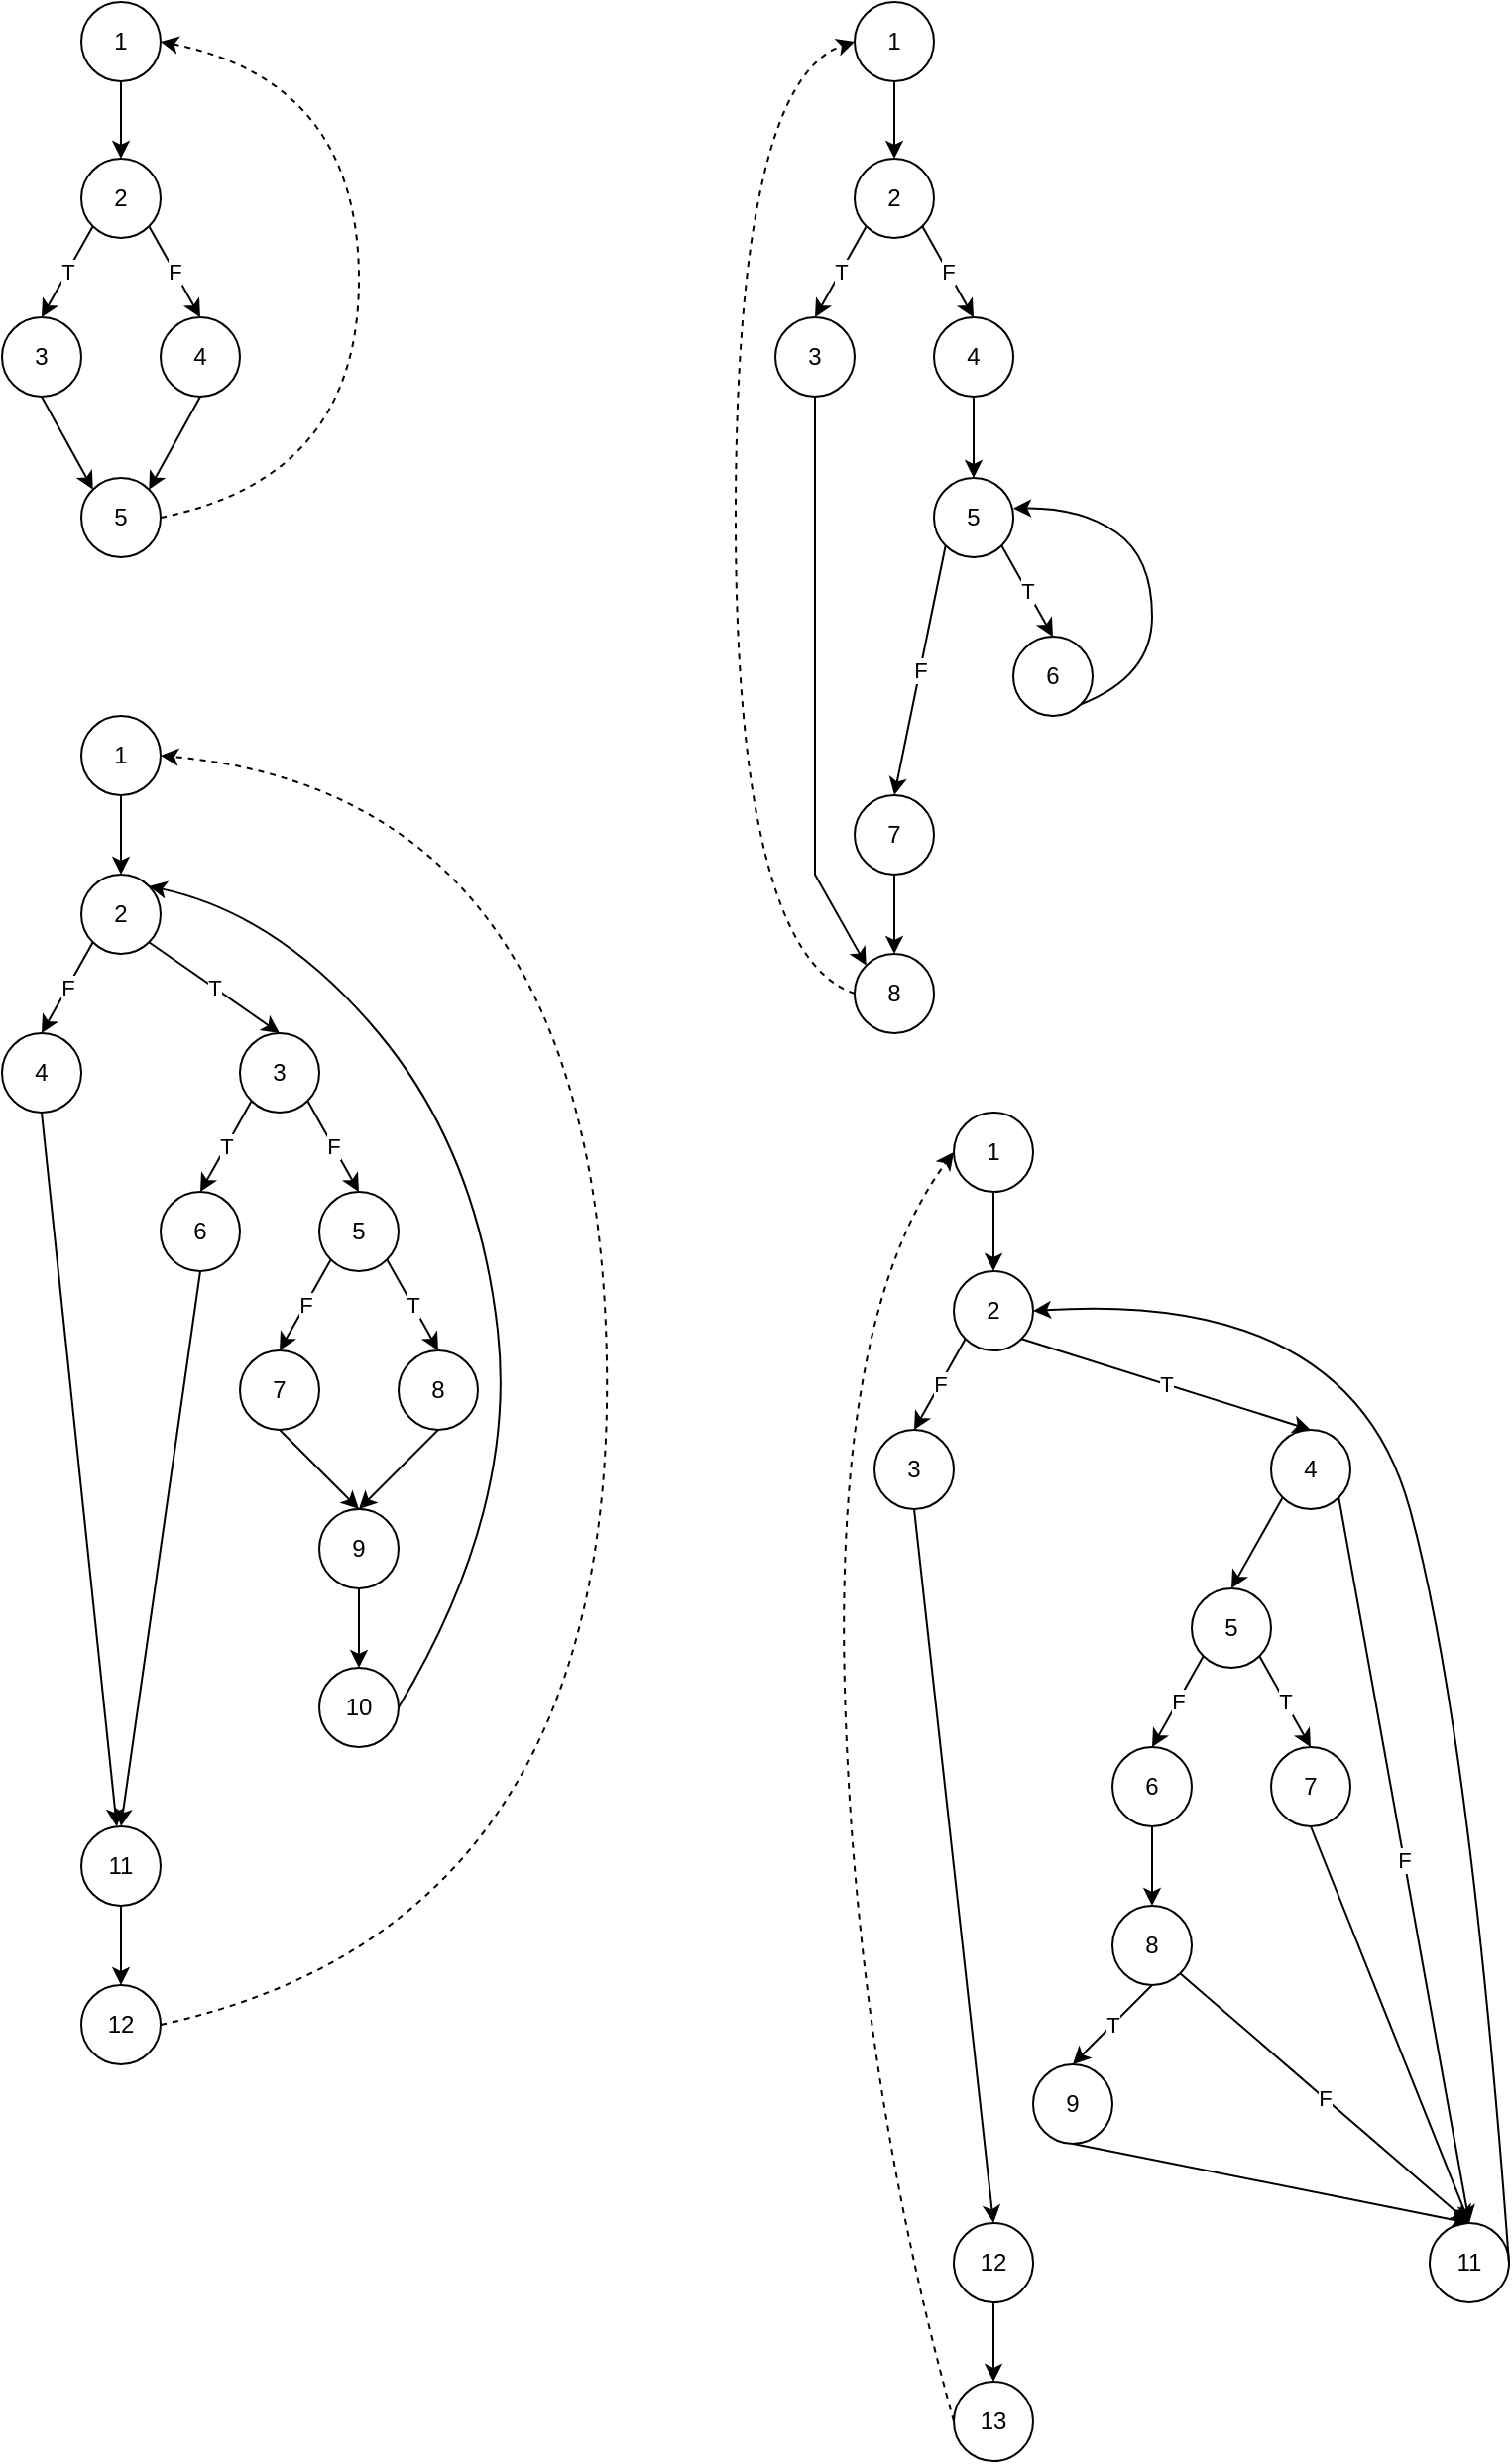 <mxfile version="16.5.5" type="github">
  <diagram id="Lbe8666yk9FyNb0JV7xu" name="Page-1">
    <mxGraphModel dx="1473" dy="863" grid="1" gridSize="10" guides="1" tooltips="1" connect="1" arrows="1" fold="1" page="1" pageScale="1" pageWidth="980" pageHeight="1390" math="0" shadow="0">
      <root>
        <mxCell id="0" />
        <mxCell id="1" parent="0" />
        <mxCell id="ngfTm_ITraplMa7OJyzi-3" value="2" style="ellipse;whiteSpace=wrap;html=1;aspect=fixed;" parent="1" vertex="1">
          <mxGeometry x="180" y="119" width="40" height="40" as="geometry" />
        </mxCell>
        <mxCell id="ngfTm_ITraplMa7OJyzi-27" style="edgeStyle=none;rounded=0;orthogonalLoop=1;jettySize=auto;html=1;exitX=0.5;exitY=1;exitDx=0;exitDy=0;entryX=0;entryY=0;entryDx=0;entryDy=0;strokeColor=#000000;" parent="1" source="ngfTm_ITraplMa7OJyzi-5" target="ngfTm_ITraplMa7OJyzi-25" edge="1">
          <mxGeometry relative="1" as="geometry" />
        </mxCell>
        <mxCell id="ngfTm_ITraplMa7OJyzi-5" value="3" style="ellipse;whiteSpace=wrap;html=1;aspect=fixed;" parent="1" vertex="1">
          <mxGeometry x="140" y="199" width="40" height="40" as="geometry" />
        </mxCell>
        <mxCell id="ngfTm_ITraplMa7OJyzi-6" value="4" style="ellipse;whiteSpace=wrap;html=1;aspect=fixed;" parent="1" vertex="1">
          <mxGeometry x="220" y="199" width="40" height="40" as="geometry" />
        </mxCell>
        <mxCell id="ngfTm_ITraplMa7OJyzi-9" value="" style="endArrow=classic;html=1;rounded=0;entryX=0.5;entryY=0;entryDx=0;entryDy=0;exitX=0;exitY=1;exitDx=0;exitDy=0;" parent="1" source="ngfTm_ITraplMa7OJyzi-3" target="ngfTm_ITraplMa7OJyzi-5" edge="1">
          <mxGeometry relative="1" as="geometry">
            <mxPoint x="190" y="160" as="sourcePoint" />
            <mxPoint x="260" y="489" as="targetPoint" />
          </mxGeometry>
        </mxCell>
        <mxCell id="ngfTm_ITraplMa7OJyzi-10" value="T" style="edgeLabel;resizable=0;html=1;align=center;verticalAlign=middle;" parent="ngfTm_ITraplMa7OJyzi-9" connectable="0" vertex="1">
          <mxGeometry relative="1" as="geometry" />
        </mxCell>
        <mxCell id="ngfTm_ITraplMa7OJyzi-14" value="" style="endArrow=classic;html=1;rounded=0;strokeColor=#000000;entryX=0.5;entryY=0;entryDx=0;entryDy=0;exitX=1;exitY=1;exitDx=0;exitDy=0;" parent="1" source="ngfTm_ITraplMa7OJyzi-3" target="ngfTm_ITraplMa7OJyzi-6" edge="1">
          <mxGeometry relative="1" as="geometry">
            <mxPoint x="200" y="159" as="sourcePoint" />
            <mxPoint x="300" y="159" as="targetPoint" />
          </mxGeometry>
        </mxCell>
        <mxCell id="ngfTm_ITraplMa7OJyzi-15" value="F" style="edgeLabel;resizable=0;html=1;align=center;verticalAlign=middle;" parent="ngfTm_ITraplMa7OJyzi-14" connectable="0" vertex="1">
          <mxGeometry relative="1" as="geometry" />
        </mxCell>
        <mxCell id="ngfTm_ITraplMa7OJyzi-20" value="" style="curved=1;endArrow=classic;html=1;rounded=0;strokeColor=#000000;entryX=1;entryY=0.5;entryDx=0;entryDy=0;exitX=1;exitY=0.5;exitDx=0;exitDy=0;dashed=1;" parent="1" source="ngfTm_ITraplMa7OJyzi-25" target="ngfTm_ITraplMa7OJyzi-22" edge="1">
          <mxGeometry width="50" height="50" relative="1" as="geometry">
            <mxPoint x="150" y="229" as="sourcePoint" />
            <mxPoint x="190" y="139" as="targetPoint" />
            <Array as="points">
              <mxPoint x="320" y="280" />
              <mxPoint x="320" y="80" />
            </Array>
          </mxGeometry>
        </mxCell>
        <mxCell id="ngfTm_ITraplMa7OJyzi-22" value="1" style="ellipse;whiteSpace=wrap;html=1;aspect=fixed;" parent="1" vertex="1">
          <mxGeometry x="180" y="40" width="40" height="40" as="geometry" />
        </mxCell>
        <mxCell id="ngfTm_ITraplMa7OJyzi-24" value="" style="endArrow=classic;html=1;rounded=0;strokeColor=#000000;entryX=0.5;entryY=0;entryDx=0;entryDy=0;exitX=0.5;exitY=1;exitDx=0;exitDy=0;" parent="1" source="ngfTm_ITraplMa7OJyzi-22" target="ngfTm_ITraplMa7OJyzi-3" edge="1">
          <mxGeometry width="50" height="50" relative="1" as="geometry">
            <mxPoint x="180" y="130" as="sourcePoint" />
            <mxPoint x="230" y="80" as="targetPoint" />
          </mxGeometry>
        </mxCell>
        <mxCell id="ngfTm_ITraplMa7OJyzi-25" value="5" style="ellipse;whiteSpace=wrap;html=1;aspect=fixed;" parent="1" vertex="1">
          <mxGeometry x="180" y="280" width="40" height="40" as="geometry" />
        </mxCell>
        <mxCell id="ngfTm_ITraplMa7OJyzi-26" value="" style="endArrow=classic;html=1;rounded=0;strokeColor=#000000;exitX=0.5;exitY=1;exitDx=0;exitDy=0;entryX=1;entryY=0;entryDx=0;entryDy=0;" parent="1" source="ngfTm_ITraplMa7OJyzi-6" target="ngfTm_ITraplMa7OJyzi-25" edge="1">
          <mxGeometry width="50" height="50" relative="1" as="geometry">
            <mxPoint x="190" y="430" as="sourcePoint" />
            <mxPoint x="240" y="380" as="targetPoint" />
          </mxGeometry>
        </mxCell>
        <mxCell id="ngfTm_ITraplMa7OJyzi-28" value="8" style="ellipse;whiteSpace=wrap;html=1;aspect=fixed;" parent="1" vertex="1">
          <mxGeometry x="570" y="520" width="40" height="40" as="geometry" />
        </mxCell>
        <mxCell id="R51H3NqWFXnksLiBlyHA-1" style="edgeStyle=orthogonalEdgeStyle;rounded=0;orthogonalLoop=1;jettySize=auto;html=1;exitX=0.5;exitY=1;exitDx=0;exitDy=0;entryX=0.5;entryY=0;entryDx=0;entryDy=0;" parent="1" source="ngfTm_ITraplMa7OJyzi-29" target="ngfTm_ITraplMa7OJyzi-30" edge="1">
          <mxGeometry relative="1" as="geometry" />
        </mxCell>
        <mxCell id="ngfTm_ITraplMa7OJyzi-29" value="1" style="ellipse;whiteSpace=wrap;html=1;aspect=fixed;" parent="1" vertex="1">
          <mxGeometry x="570" y="40" width="40" height="40" as="geometry" />
        </mxCell>
        <mxCell id="ngfTm_ITraplMa7OJyzi-30" value="2" style="ellipse;whiteSpace=wrap;html=1;aspect=fixed;" parent="1" vertex="1">
          <mxGeometry x="570" y="119" width="40" height="40" as="geometry" />
        </mxCell>
        <mxCell id="ngfTm_ITraplMa7OJyzi-31" value="3" style="ellipse;whiteSpace=wrap;html=1;aspect=fixed;" parent="1" vertex="1">
          <mxGeometry x="530" y="199" width="40" height="40" as="geometry" />
        </mxCell>
        <mxCell id="ngfTm_ITraplMa7OJyzi-32" value="" style="endArrow=classic;html=1;rounded=0;strokeColor=#000000;exitX=0;exitY=1;exitDx=0;exitDy=0;entryX=0.5;entryY=0;entryDx=0;entryDy=0;fontColor=default;" parent="1" source="ngfTm_ITraplMa7OJyzi-30" target="ngfTm_ITraplMa7OJyzi-31" edge="1">
          <mxGeometry relative="1" as="geometry">
            <mxPoint x="470" y="300" as="sourcePoint" />
            <mxPoint x="570" y="300" as="targetPoint" />
          </mxGeometry>
        </mxCell>
        <mxCell id="ngfTm_ITraplMa7OJyzi-33" value="T" style="edgeLabel;resizable=0;html=1;align=center;verticalAlign=middle;" parent="ngfTm_ITraplMa7OJyzi-32" connectable="0" vertex="1">
          <mxGeometry relative="1" as="geometry" />
        </mxCell>
        <mxCell id="ngfTm_ITraplMa7OJyzi-39" style="edgeStyle=none;rounded=0;orthogonalLoop=1;jettySize=auto;html=1;exitX=0.5;exitY=1;exitDx=0;exitDy=0;entryX=0.5;entryY=0;entryDx=0;entryDy=0;fontColor=default;strokeColor=#000000;" parent="1" source="ngfTm_ITraplMa7OJyzi-34" target="ngfTm_ITraplMa7OJyzi-38" edge="1">
          <mxGeometry relative="1" as="geometry" />
        </mxCell>
        <mxCell id="ngfTm_ITraplMa7OJyzi-34" value="4" style="ellipse;whiteSpace=wrap;html=1;aspect=fixed;" parent="1" vertex="1">
          <mxGeometry x="610" y="199" width="40" height="40" as="geometry" />
        </mxCell>
        <mxCell id="ngfTm_ITraplMa7OJyzi-35" value="" style="endArrow=classic;html=1;rounded=0;fontColor=default;strokeColor=#000000;entryX=0.5;entryY=0;entryDx=0;entryDy=0;exitX=1;exitY=1;exitDx=0;exitDy=0;" parent="1" source="ngfTm_ITraplMa7OJyzi-30" target="ngfTm_ITraplMa7OJyzi-34" edge="1">
          <mxGeometry relative="1" as="geometry">
            <mxPoint x="610" y="150" as="sourcePoint" />
            <mxPoint x="700" y="150" as="targetPoint" />
          </mxGeometry>
        </mxCell>
        <mxCell id="ngfTm_ITraplMa7OJyzi-36" value="F" style="edgeLabel;resizable=0;html=1;align=center;verticalAlign=middle;fontColor=default;" parent="ngfTm_ITraplMa7OJyzi-35" connectable="0" vertex="1">
          <mxGeometry relative="1" as="geometry" />
        </mxCell>
        <mxCell id="ngfTm_ITraplMa7OJyzi-37" value="" style="endArrow=classic;html=1;rounded=0;fontColor=default;strokeColor=#000000;exitX=0.5;exitY=1;exitDx=0;exitDy=0;entryX=0;entryY=0;entryDx=0;entryDy=0;" parent="1" source="ngfTm_ITraplMa7OJyzi-31" target="ngfTm_ITraplMa7OJyzi-28" edge="1">
          <mxGeometry width="50" height="50" relative="1" as="geometry">
            <mxPoint x="440" y="290" as="sourcePoint" />
            <mxPoint x="490" y="240" as="targetPoint" />
            <Array as="points">
              <mxPoint x="550" y="480" />
            </Array>
          </mxGeometry>
        </mxCell>
        <mxCell id="ngfTm_ITraplMa7OJyzi-38" value="5" style="ellipse;whiteSpace=wrap;html=1;aspect=fixed;" parent="1" vertex="1">
          <mxGeometry x="610" y="280" width="40" height="40" as="geometry" />
        </mxCell>
        <mxCell id="ngfTm_ITraplMa7OJyzi-40" value="" style="endArrow=classic;html=1;rounded=0;fontColor=default;strokeColor=#000000;exitX=0;exitY=1;exitDx=0;exitDy=0;entryX=0.5;entryY=0;entryDx=0;entryDy=0;" parent="1" source="ngfTm_ITraplMa7OJyzi-38" target="ngfTm_ITraplMa7OJyzi-43" edge="1">
          <mxGeometry relative="1" as="geometry">
            <mxPoint x="630" y="320" as="sourcePoint" />
            <mxPoint x="600" y="410" as="targetPoint" />
          </mxGeometry>
        </mxCell>
        <mxCell id="ngfTm_ITraplMa7OJyzi-41" value="F" style="edgeLabel;resizable=0;html=1;align=center;verticalAlign=middle;fontColor=default;" parent="ngfTm_ITraplMa7OJyzi-40" connectable="0" vertex="1">
          <mxGeometry relative="1" as="geometry" />
        </mxCell>
        <mxCell id="ngfTm_ITraplMa7OJyzi-42" value="6" style="ellipse;whiteSpace=wrap;html=1;aspect=fixed;" parent="1" vertex="1">
          <mxGeometry x="650" y="360" width="40" height="40" as="geometry" />
        </mxCell>
        <mxCell id="ngfTm_ITraplMa7OJyzi-43" value="7" style="ellipse;whiteSpace=wrap;html=1;aspect=fixed;" parent="1" vertex="1">
          <mxGeometry x="570" y="440" width="40" height="40" as="geometry" />
        </mxCell>
        <mxCell id="ngfTm_ITraplMa7OJyzi-44" value="" style="endArrow=classic;html=1;rounded=0;fontColor=default;strokeColor=#000000;exitX=1;exitY=1;exitDx=0;exitDy=0;entryX=0.5;entryY=0;entryDx=0;entryDy=0;" parent="1" source="ngfTm_ITraplMa7OJyzi-38" target="ngfTm_ITraplMa7OJyzi-42" edge="1">
          <mxGeometry relative="1" as="geometry">
            <mxPoint x="625.858" y="324.142" as="sourcePoint" />
            <mxPoint x="600" y="410.0" as="targetPoint" />
          </mxGeometry>
        </mxCell>
        <mxCell id="ngfTm_ITraplMa7OJyzi-45" value="T" style="edgeLabel;resizable=0;html=1;align=center;verticalAlign=middle;fontColor=default;" parent="ngfTm_ITraplMa7OJyzi-44" connectable="0" vertex="1">
          <mxGeometry relative="1" as="geometry" />
        </mxCell>
        <mxCell id="ngfTm_ITraplMa7OJyzi-47" value="" style="curved=1;endArrow=classic;html=1;rounded=0;fontColor=default;strokeColor=#000000;exitX=1;exitY=1;exitDx=0;exitDy=0;entryX=1;entryY=0.383;entryDx=0;entryDy=0;entryPerimeter=0;" parent="1" source="ngfTm_ITraplMa7OJyzi-42" target="ngfTm_ITraplMa7OJyzi-38" edge="1">
          <mxGeometry width="50" height="50" relative="1" as="geometry">
            <mxPoint x="710" y="390" as="sourcePoint" />
            <mxPoint x="760" y="340" as="targetPoint" />
            <Array as="points">
              <mxPoint x="720" y="380" />
              <mxPoint x="720" y="320" />
              <mxPoint x="684" y="295" />
            </Array>
          </mxGeometry>
        </mxCell>
        <mxCell id="ngfTm_ITraplMa7OJyzi-48" value="" style="endArrow=classic;html=1;rounded=0;fontColor=default;strokeColor=#000000;exitX=0.5;exitY=1;exitDx=0;exitDy=0;entryX=0.5;entryY=0;entryDx=0;entryDy=0;" parent="1" source="ngfTm_ITraplMa7OJyzi-43" target="ngfTm_ITraplMa7OJyzi-28" edge="1">
          <mxGeometry width="50" height="50" relative="1" as="geometry">
            <mxPoint x="610" y="500" as="sourcePoint" />
            <mxPoint x="660" y="450" as="targetPoint" />
          </mxGeometry>
        </mxCell>
        <mxCell id="ngfTm_ITraplMa7OJyzi-51" value="" style="curved=1;endArrow=classic;html=1;rounded=0;fontColor=default;strokeColor=#000000;exitX=0;exitY=0.5;exitDx=0;exitDy=0;entryX=0;entryY=0.5;entryDx=0;entryDy=0;dashed=1;" parent="1" source="ngfTm_ITraplMa7OJyzi-28" target="ngfTm_ITraplMa7OJyzi-29" edge="1">
          <mxGeometry width="50" height="50" relative="1" as="geometry">
            <mxPoint x="430" y="510" as="sourcePoint" />
            <mxPoint x="480" y="460" as="targetPoint" />
            <Array as="points">
              <mxPoint x="510" y="520" />
              <mxPoint x="510" y="80" />
            </Array>
          </mxGeometry>
        </mxCell>
        <mxCell id="LmPk4MBxEUe1dWS_HKBN-8" style="edgeStyle=orthogonalEdgeStyle;rounded=0;orthogonalLoop=1;jettySize=auto;html=1;exitX=0.5;exitY=1;exitDx=0;exitDy=0;entryX=0.5;entryY=0;entryDx=0;entryDy=0;" parent="1" source="LmPk4MBxEUe1dWS_HKBN-1" target="LmPk4MBxEUe1dWS_HKBN-2" edge="1">
          <mxGeometry relative="1" as="geometry" />
        </mxCell>
        <mxCell id="LmPk4MBxEUe1dWS_HKBN-1" value="1" style="ellipse;whiteSpace=wrap;html=1;aspect=fixed;" parent="1" vertex="1">
          <mxGeometry x="180" y="400" width="40" height="40" as="geometry" />
        </mxCell>
        <mxCell id="LmPk4MBxEUe1dWS_HKBN-2" value="2" style="ellipse;whiteSpace=wrap;html=1;aspect=fixed;" parent="1" vertex="1">
          <mxGeometry x="180" y="480" width="40" height="40" as="geometry" />
        </mxCell>
        <mxCell id="LmPk4MBxEUe1dWS_HKBN-3" value="3" style="ellipse;whiteSpace=wrap;html=1;aspect=fixed;" parent="1" vertex="1">
          <mxGeometry x="260" y="560" width="40" height="40" as="geometry" />
        </mxCell>
        <mxCell id="LmPk4MBxEUe1dWS_HKBN-4" value="12" style="ellipse;whiteSpace=wrap;html=1;aspect=fixed;" parent="1" vertex="1">
          <mxGeometry x="180" y="1040" width="40" height="40" as="geometry" />
        </mxCell>
        <mxCell id="LmPk4MBxEUe1dWS_HKBN-12" style="rounded=0;orthogonalLoop=1;jettySize=auto;html=1;exitX=0.5;exitY=1;exitDx=0;exitDy=0;" parent="1" source="LmPk4MBxEUe1dWS_HKBN-5" target="LmPk4MBxEUe1dWS_HKBN-11" edge="1">
          <mxGeometry relative="1" as="geometry" />
        </mxCell>
        <mxCell id="LmPk4MBxEUe1dWS_HKBN-5" value="4" style="ellipse;whiteSpace=wrap;html=1;aspect=fixed;" parent="1" vertex="1">
          <mxGeometry x="140" y="560" width="40" height="40" as="geometry" />
        </mxCell>
        <mxCell id="LmPk4MBxEUe1dWS_HKBN-6" value="" style="endArrow=classic;html=1;rounded=0;entryX=0.5;entryY=0;entryDx=0;entryDy=0;exitX=1;exitY=1;exitDx=0;exitDy=0;" parent="1" source="LmPk4MBxEUe1dWS_HKBN-2" target="LmPk4MBxEUe1dWS_HKBN-3" edge="1">
          <mxGeometry relative="1" as="geometry">
            <mxPoint x="200" y="520" as="sourcePoint" />
            <mxPoint x="300" y="520" as="targetPoint" />
          </mxGeometry>
        </mxCell>
        <mxCell id="LmPk4MBxEUe1dWS_HKBN-7" value="T" style="edgeLabel;resizable=0;html=1;align=center;verticalAlign=middle;" parent="LmPk4MBxEUe1dWS_HKBN-6" connectable="0" vertex="1">
          <mxGeometry relative="1" as="geometry" />
        </mxCell>
        <mxCell id="LmPk4MBxEUe1dWS_HKBN-9" value="" style="endArrow=classic;html=1;rounded=0;entryX=0.5;entryY=0;entryDx=0;entryDy=0;exitX=0;exitY=1;exitDx=0;exitDy=0;" parent="1" source="LmPk4MBxEUe1dWS_HKBN-2" target="LmPk4MBxEUe1dWS_HKBN-5" edge="1">
          <mxGeometry relative="1" as="geometry">
            <mxPoint x="180" y="510" as="sourcePoint" />
            <mxPoint x="280" y="510" as="targetPoint" />
          </mxGeometry>
        </mxCell>
        <mxCell id="LmPk4MBxEUe1dWS_HKBN-10" value="F" style="edgeLabel;resizable=0;html=1;align=center;verticalAlign=middle;" parent="LmPk4MBxEUe1dWS_HKBN-9" connectable="0" vertex="1">
          <mxGeometry relative="1" as="geometry" />
        </mxCell>
        <mxCell id="LmPk4MBxEUe1dWS_HKBN-31" style="edgeStyle=none;rounded=0;orthogonalLoop=1;jettySize=auto;html=1;exitX=0.5;exitY=1;exitDx=0;exitDy=0;entryX=0.5;entryY=0;entryDx=0;entryDy=0;" parent="1" source="LmPk4MBxEUe1dWS_HKBN-11" target="LmPk4MBxEUe1dWS_HKBN-4" edge="1">
          <mxGeometry relative="1" as="geometry" />
        </mxCell>
        <mxCell id="LmPk4MBxEUe1dWS_HKBN-11" value="11" style="ellipse;whiteSpace=wrap;html=1;aspect=fixed;" parent="1" vertex="1">
          <mxGeometry x="180" y="960" width="40" height="40" as="geometry" />
        </mxCell>
        <mxCell id="LmPk4MBxEUe1dWS_HKBN-20" style="edgeStyle=none;rounded=0;orthogonalLoop=1;jettySize=auto;html=1;exitX=0.5;exitY=1;exitDx=0;exitDy=0;entryX=0.5;entryY=0;entryDx=0;entryDy=0;" parent="1" source="LmPk4MBxEUe1dWS_HKBN-13" target="LmPk4MBxEUe1dWS_HKBN-11" edge="1">
          <mxGeometry relative="1" as="geometry">
            <mxPoint x="240" y="880" as="targetPoint" />
          </mxGeometry>
        </mxCell>
        <mxCell id="LmPk4MBxEUe1dWS_HKBN-13" value="6" style="ellipse;whiteSpace=wrap;html=1;aspect=fixed;" parent="1" vertex="1">
          <mxGeometry x="220" y="640" width="40" height="40" as="geometry" />
        </mxCell>
        <mxCell id="LmPk4MBxEUe1dWS_HKBN-14" value="5" style="ellipse;whiteSpace=wrap;html=1;aspect=fixed;" parent="1" vertex="1">
          <mxGeometry x="300" y="640" width="40" height="40" as="geometry" />
        </mxCell>
        <mxCell id="LmPk4MBxEUe1dWS_HKBN-15" value="" style="endArrow=classic;html=1;rounded=0;entryX=0.5;entryY=0;entryDx=0;entryDy=0;exitX=0;exitY=1;exitDx=0;exitDy=0;" parent="1" source="LmPk4MBxEUe1dWS_HKBN-3" target="LmPk4MBxEUe1dWS_HKBN-13" edge="1">
          <mxGeometry relative="1" as="geometry">
            <mxPoint x="290" y="590" as="sourcePoint" />
            <mxPoint x="390" y="590" as="targetPoint" />
          </mxGeometry>
        </mxCell>
        <mxCell id="LmPk4MBxEUe1dWS_HKBN-16" value="T" style="edgeLabel;resizable=0;html=1;align=center;verticalAlign=middle;" parent="LmPk4MBxEUe1dWS_HKBN-15" connectable="0" vertex="1">
          <mxGeometry relative="1" as="geometry" />
        </mxCell>
        <mxCell id="LmPk4MBxEUe1dWS_HKBN-17" value="" style="endArrow=classic;html=1;rounded=0;entryX=0.5;entryY=0;entryDx=0;entryDy=0;exitX=1;exitY=1;exitDx=0;exitDy=0;" parent="1" source="LmPk4MBxEUe1dWS_HKBN-3" target="LmPk4MBxEUe1dWS_HKBN-14" edge="1">
          <mxGeometry relative="1" as="geometry">
            <mxPoint x="260" y="590" as="sourcePoint" />
            <mxPoint x="360" y="590" as="targetPoint" />
          </mxGeometry>
        </mxCell>
        <mxCell id="LmPk4MBxEUe1dWS_HKBN-18" value="F" style="edgeLabel;resizable=0;html=1;align=center;verticalAlign=middle;" parent="LmPk4MBxEUe1dWS_HKBN-17" connectable="0" vertex="1">
          <mxGeometry relative="1" as="geometry" />
        </mxCell>
        <mxCell id="LmPk4MBxEUe1dWS_HKBN-33" style="edgeStyle=none;rounded=0;orthogonalLoop=1;jettySize=auto;html=1;exitX=0.5;exitY=1;exitDx=0;exitDy=0;entryX=0.5;entryY=0;entryDx=0;entryDy=0;" parent="1" source="LmPk4MBxEUe1dWS_HKBN-21" target="LmPk4MBxEUe1dWS_HKBN-32" edge="1">
          <mxGeometry relative="1" as="geometry" />
        </mxCell>
        <mxCell id="LmPk4MBxEUe1dWS_HKBN-21" value="7" style="ellipse;whiteSpace=wrap;html=1;aspect=fixed;" parent="1" vertex="1">
          <mxGeometry x="260" y="720" width="40" height="40" as="geometry" />
        </mxCell>
        <mxCell id="LmPk4MBxEUe1dWS_HKBN-34" style="edgeStyle=none;rounded=0;orthogonalLoop=1;jettySize=auto;html=1;exitX=0.5;exitY=1;exitDx=0;exitDy=0;" parent="1" source="LmPk4MBxEUe1dWS_HKBN-22" edge="1">
          <mxGeometry relative="1" as="geometry">
            <mxPoint x="320" y="800" as="targetPoint" />
          </mxGeometry>
        </mxCell>
        <mxCell id="LmPk4MBxEUe1dWS_HKBN-22" value="8" style="ellipse;whiteSpace=wrap;html=1;aspect=fixed;" parent="1" vertex="1">
          <mxGeometry x="340" y="720" width="40" height="40" as="geometry" />
        </mxCell>
        <mxCell id="LmPk4MBxEUe1dWS_HKBN-23" value="" style="endArrow=classic;html=1;rounded=0;exitX=1;exitY=1;exitDx=0;exitDy=0;entryX=0.5;entryY=0;entryDx=0;entryDy=0;" parent="1" source="LmPk4MBxEUe1dWS_HKBN-14" target="LmPk4MBxEUe1dWS_HKBN-22" edge="1">
          <mxGeometry relative="1" as="geometry">
            <mxPoint x="250" y="680" as="sourcePoint" />
            <mxPoint x="350" y="680" as="targetPoint" />
          </mxGeometry>
        </mxCell>
        <mxCell id="LmPk4MBxEUe1dWS_HKBN-24" value="T" style="edgeLabel;resizable=0;html=1;align=center;verticalAlign=middle;" parent="LmPk4MBxEUe1dWS_HKBN-23" connectable="0" vertex="1">
          <mxGeometry relative="1" as="geometry" />
        </mxCell>
        <mxCell id="LmPk4MBxEUe1dWS_HKBN-25" value="" style="endArrow=classic;html=1;rounded=0;exitX=0;exitY=1;exitDx=0;exitDy=0;entryX=0.5;entryY=0;entryDx=0;entryDy=0;" parent="1" source="LmPk4MBxEUe1dWS_HKBN-14" target="LmPk4MBxEUe1dWS_HKBN-21" edge="1">
          <mxGeometry relative="1" as="geometry">
            <mxPoint x="160" y="830" as="sourcePoint" />
            <mxPoint x="260" y="830" as="targetPoint" />
          </mxGeometry>
        </mxCell>
        <mxCell id="LmPk4MBxEUe1dWS_HKBN-26" value="F" style="edgeLabel;resizable=0;html=1;align=center;verticalAlign=middle;" parent="LmPk4MBxEUe1dWS_HKBN-25" connectable="0" vertex="1">
          <mxGeometry relative="1" as="geometry" />
        </mxCell>
        <mxCell id="LmPk4MBxEUe1dWS_HKBN-29" value="" style="curved=1;endArrow=classic;html=1;rounded=0;exitX=1;exitY=0.5;exitDx=0;exitDy=0;entryX=1;entryY=0;entryDx=0;entryDy=0;" parent="1" source="a_tLWopv4MAO-i4X5crw-16" target="LmPk4MBxEUe1dWS_HKBN-2" edge="1">
          <mxGeometry width="50" height="50" relative="1" as="geometry">
            <mxPoint x="500" y="860" as="sourcePoint" />
            <mxPoint x="550" y="810" as="targetPoint" />
            <Array as="points">
              <mxPoint x="400" y="800" />
              <mxPoint x="380" y="620" />
              <mxPoint x="280" y="500" />
            </Array>
          </mxGeometry>
        </mxCell>
        <mxCell id="a_tLWopv4MAO-i4X5crw-17" style="edgeStyle=none;rounded=0;orthogonalLoop=1;jettySize=auto;html=1;exitX=0.5;exitY=1;exitDx=0;exitDy=0;entryX=0.5;entryY=0;entryDx=0;entryDy=0;" edge="1" parent="1" source="LmPk4MBxEUe1dWS_HKBN-32" target="a_tLWopv4MAO-i4X5crw-16">
          <mxGeometry relative="1" as="geometry" />
        </mxCell>
        <mxCell id="LmPk4MBxEUe1dWS_HKBN-32" value="9" style="ellipse;whiteSpace=wrap;html=1;aspect=fixed;" parent="1" vertex="1">
          <mxGeometry x="300" y="800" width="40" height="40" as="geometry" />
        </mxCell>
        <mxCell id="a_tLWopv4MAO-i4X5crw-2" value="" style="curved=1;endArrow=classic;html=1;rounded=0;exitX=1;exitY=0.5;exitDx=0;exitDy=0;entryX=1;entryY=0.5;entryDx=0;entryDy=0;dashed=1;" edge="1" parent="1" source="LmPk4MBxEUe1dWS_HKBN-4" target="LmPk4MBxEUe1dWS_HKBN-1">
          <mxGeometry width="50" height="50" relative="1" as="geometry">
            <mxPoint x="230" y="1070" as="sourcePoint" />
            <mxPoint x="280" y="1020" as="targetPoint" />
            <Array as="points">
              <mxPoint x="450" y="1010" />
              <mxPoint x="440" y="440" />
            </Array>
          </mxGeometry>
        </mxCell>
        <mxCell id="a_tLWopv4MAO-i4X5crw-5" style="edgeStyle=orthogonalEdgeStyle;rounded=0;orthogonalLoop=1;jettySize=auto;html=1;exitX=0.5;exitY=1;exitDx=0;exitDy=0;entryX=0.5;entryY=0;entryDx=0;entryDy=0;" edge="1" parent="1" source="a_tLWopv4MAO-i4X5crw-3" target="a_tLWopv4MAO-i4X5crw-4">
          <mxGeometry relative="1" as="geometry" />
        </mxCell>
        <mxCell id="a_tLWopv4MAO-i4X5crw-3" value="1" style="ellipse;whiteSpace=wrap;html=1;aspect=fixed;" vertex="1" parent="1">
          <mxGeometry x="620" y="600" width="40" height="40" as="geometry" />
        </mxCell>
        <mxCell id="a_tLWopv4MAO-i4X5crw-4" value="2" style="ellipse;whiteSpace=wrap;html=1;aspect=fixed;" vertex="1" parent="1">
          <mxGeometry x="620" y="680" width="40" height="40" as="geometry" />
        </mxCell>
        <mxCell id="a_tLWopv4MAO-i4X5crw-15" style="rounded=0;orthogonalLoop=1;jettySize=auto;html=1;exitX=0.5;exitY=1;exitDx=0;exitDy=0;entryX=0.5;entryY=0;entryDx=0;entryDy=0;" edge="1" parent="1" source="a_tLWopv4MAO-i4X5crw-6" target="a_tLWopv4MAO-i4X5crw-8">
          <mxGeometry relative="1" as="geometry" />
        </mxCell>
        <mxCell id="a_tLWopv4MAO-i4X5crw-6" value="3" style="ellipse;whiteSpace=wrap;html=1;aspect=fixed;" vertex="1" parent="1">
          <mxGeometry x="580" y="760" width="40" height="40" as="geometry" />
        </mxCell>
        <mxCell id="a_tLWopv4MAO-i4X5crw-22" style="edgeStyle=none;rounded=0;orthogonalLoop=1;jettySize=auto;html=1;exitX=0;exitY=1;exitDx=0;exitDy=0;entryX=0.5;entryY=0;entryDx=0;entryDy=0;" edge="1" parent="1" source="a_tLWopv4MAO-i4X5crw-7" target="a_tLWopv4MAO-i4X5crw-21">
          <mxGeometry relative="1" as="geometry" />
        </mxCell>
        <mxCell id="a_tLWopv4MAO-i4X5crw-7" value="4" style="ellipse;whiteSpace=wrap;html=1;aspect=fixed;" vertex="1" parent="1">
          <mxGeometry x="780" y="760" width="40" height="40" as="geometry" />
        </mxCell>
        <mxCell id="a_tLWopv4MAO-i4X5crw-10" style="rounded=0;orthogonalLoop=1;jettySize=auto;html=1;exitX=0.5;exitY=1;exitDx=0;exitDy=0;" edge="1" parent="1" source="a_tLWopv4MAO-i4X5crw-8" target="a_tLWopv4MAO-i4X5crw-9">
          <mxGeometry relative="1" as="geometry" />
        </mxCell>
        <mxCell id="a_tLWopv4MAO-i4X5crw-8" value="12" style="ellipse;whiteSpace=wrap;html=1;aspect=fixed;" vertex="1" parent="1">
          <mxGeometry x="620" y="1160" width="40" height="40" as="geometry" />
        </mxCell>
        <mxCell id="a_tLWopv4MAO-i4X5crw-9" value="13" style="ellipse;whiteSpace=wrap;html=1;aspect=fixed;" vertex="1" parent="1">
          <mxGeometry x="620" y="1240" width="40" height="40" as="geometry" />
        </mxCell>
        <mxCell id="a_tLWopv4MAO-i4X5crw-11" value="" style="endArrow=classic;html=1;rounded=0;exitX=0;exitY=1;exitDx=0;exitDy=0;entryX=0.5;entryY=0;entryDx=0;entryDy=0;" edge="1" parent="1" source="a_tLWopv4MAO-i4X5crw-4" target="a_tLWopv4MAO-i4X5crw-6">
          <mxGeometry relative="1" as="geometry">
            <mxPoint x="630" y="720" as="sourcePoint" />
            <mxPoint x="730" y="720" as="targetPoint" />
          </mxGeometry>
        </mxCell>
        <mxCell id="a_tLWopv4MAO-i4X5crw-12" value="F" style="edgeLabel;resizable=0;html=1;align=center;verticalAlign=middle;" connectable="0" vertex="1" parent="a_tLWopv4MAO-i4X5crw-11">
          <mxGeometry relative="1" as="geometry" />
        </mxCell>
        <mxCell id="a_tLWopv4MAO-i4X5crw-13" value="" style="endArrow=classic;html=1;rounded=0;exitX=1;exitY=1;exitDx=0;exitDy=0;entryX=0.5;entryY=0;entryDx=0;entryDy=0;" edge="1" parent="1" source="a_tLWopv4MAO-i4X5crw-4" target="a_tLWopv4MAO-i4X5crw-7">
          <mxGeometry relative="1" as="geometry">
            <mxPoint x="680" y="730" as="sourcePoint" />
            <mxPoint x="780" y="730" as="targetPoint" />
          </mxGeometry>
        </mxCell>
        <mxCell id="a_tLWopv4MAO-i4X5crw-14" value="T" style="edgeLabel;resizable=0;html=1;align=center;verticalAlign=middle;" connectable="0" vertex="1" parent="a_tLWopv4MAO-i4X5crw-13">
          <mxGeometry relative="1" as="geometry" />
        </mxCell>
        <mxCell id="a_tLWopv4MAO-i4X5crw-16" value="10" style="ellipse;whiteSpace=wrap;html=1;aspect=fixed;" vertex="1" parent="1">
          <mxGeometry x="300" y="880" width="40" height="40" as="geometry" />
        </mxCell>
        <mxCell id="a_tLWopv4MAO-i4X5crw-18" value="" style="endArrow=classic;html=1;rounded=0;exitX=1;exitY=1;exitDx=0;exitDy=0;entryX=0.5;entryY=0;entryDx=0;entryDy=0;" edge="1" parent="1" source="a_tLWopv4MAO-i4X5crw-7" target="a_tLWopv4MAO-i4X5crw-20">
          <mxGeometry relative="1" as="geometry">
            <mxPoint x="800" y="850" as="sourcePoint" />
            <mxPoint x="880" y="800" as="targetPoint" />
          </mxGeometry>
        </mxCell>
        <mxCell id="a_tLWopv4MAO-i4X5crw-19" value="F" style="edgeLabel;resizable=0;html=1;align=center;verticalAlign=middle;" connectable="0" vertex="1" parent="a_tLWopv4MAO-i4X5crw-18">
          <mxGeometry relative="1" as="geometry" />
        </mxCell>
        <mxCell id="a_tLWopv4MAO-i4X5crw-20" value="11" style="ellipse;whiteSpace=wrap;html=1;aspect=fixed;" vertex="1" parent="1">
          <mxGeometry x="860" y="1160" width="40" height="40" as="geometry" />
        </mxCell>
        <mxCell id="a_tLWopv4MAO-i4X5crw-21" value="5" style="ellipse;whiteSpace=wrap;html=1;aspect=fixed;" vertex="1" parent="1">
          <mxGeometry x="740" y="840" width="40" height="40" as="geometry" />
        </mxCell>
        <mxCell id="a_tLWopv4MAO-i4X5crw-23" value="" style="endArrow=classic;html=1;rounded=0;exitX=1;exitY=1;exitDx=0;exitDy=0;entryX=0.5;entryY=0;entryDx=0;entryDy=0;" edge="1" parent="1" source="a_tLWopv4MAO-i4X5crw-21" target="a_tLWopv4MAO-i4X5crw-25">
          <mxGeometry relative="1" as="geometry">
            <mxPoint x="780" y="870" as="sourcePoint" />
            <mxPoint x="880" y="870" as="targetPoint" />
          </mxGeometry>
        </mxCell>
        <mxCell id="a_tLWopv4MAO-i4X5crw-24" value="T" style="edgeLabel;resizable=0;html=1;align=center;verticalAlign=middle;" connectable="0" vertex="1" parent="a_tLWopv4MAO-i4X5crw-23">
          <mxGeometry relative="1" as="geometry" />
        </mxCell>
        <mxCell id="a_tLWopv4MAO-i4X5crw-26" style="edgeStyle=none;rounded=0;orthogonalLoop=1;jettySize=auto;html=1;exitX=0.5;exitY=1;exitDx=0;exitDy=0;entryX=0.5;entryY=0;entryDx=0;entryDy=0;" edge="1" parent="1" source="a_tLWopv4MAO-i4X5crw-25" target="a_tLWopv4MAO-i4X5crw-20">
          <mxGeometry relative="1" as="geometry" />
        </mxCell>
        <mxCell id="a_tLWopv4MAO-i4X5crw-25" value="7" style="ellipse;whiteSpace=wrap;html=1;aspect=fixed;" vertex="1" parent="1">
          <mxGeometry x="780" y="920" width="40" height="40" as="geometry" />
        </mxCell>
        <mxCell id="a_tLWopv4MAO-i4X5crw-33" style="edgeStyle=none;rounded=0;orthogonalLoop=1;jettySize=auto;html=1;exitX=0.5;exitY=1;exitDx=0;exitDy=0;entryX=0.5;entryY=0;entryDx=0;entryDy=0;" edge="1" parent="1" source="a_tLWopv4MAO-i4X5crw-27" target="a_tLWopv4MAO-i4X5crw-30">
          <mxGeometry relative="1" as="geometry" />
        </mxCell>
        <mxCell id="a_tLWopv4MAO-i4X5crw-27" value="6" style="ellipse;whiteSpace=wrap;html=1;aspect=fixed;" vertex="1" parent="1">
          <mxGeometry x="700" y="920" width="40" height="40" as="geometry" />
        </mxCell>
        <mxCell id="a_tLWopv4MAO-i4X5crw-28" value="" style="endArrow=classic;html=1;rounded=0;exitX=0;exitY=1;exitDx=0;exitDy=0;entryX=0.5;entryY=0;entryDx=0;entryDy=0;" edge="1" parent="1" source="a_tLWopv4MAO-i4X5crw-21" target="a_tLWopv4MAO-i4X5crw-27">
          <mxGeometry relative="1" as="geometry">
            <mxPoint x="750" y="890" as="sourcePoint" />
            <mxPoint x="850" y="890" as="targetPoint" />
          </mxGeometry>
        </mxCell>
        <mxCell id="a_tLWopv4MAO-i4X5crw-29" value="F" style="edgeLabel;resizable=0;html=1;align=center;verticalAlign=middle;" connectable="0" vertex="1" parent="a_tLWopv4MAO-i4X5crw-28">
          <mxGeometry relative="1" as="geometry" />
        </mxCell>
        <mxCell id="a_tLWopv4MAO-i4X5crw-30" value="8" style="ellipse;whiteSpace=wrap;html=1;aspect=fixed;" vertex="1" parent="1">
          <mxGeometry x="700" y="1000" width="40" height="40" as="geometry" />
        </mxCell>
        <mxCell id="a_tLWopv4MAO-i4X5crw-39" style="edgeStyle=none;rounded=0;orthogonalLoop=1;jettySize=auto;html=1;exitX=0.5;exitY=1;exitDx=0;exitDy=0;entryX=0.5;entryY=0;entryDx=0;entryDy=0;" edge="1" parent="1" source="a_tLWopv4MAO-i4X5crw-34" target="a_tLWopv4MAO-i4X5crw-20">
          <mxGeometry relative="1" as="geometry" />
        </mxCell>
        <mxCell id="a_tLWopv4MAO-i4X5crw-34" value="9" style="ellipse;whiteSpace=wrap;html=1;aspect=fixed;" vertex="1" parent="1">
          <mxGeometry x="660" y="1080" width="40" height="40" as="geometry" />
        </mxCell>
        <mxCell id="a_tLWopv4MAO-i4X5crw-36" value="" style="endArrow=classic;html=1;rounded=0;exitX=0.5;exitY=1;exitDx=0;exitDy=0;entryX=0.5;entryY=0;entryDx=0;entryDy=0;" edge="1" parent="1" source="a_tLWopv4MAO-i4X5crw-30" target="a_tLWopv4MAO-i4X5crw-34">
          <mxGeometry relative="1" as="geometry">
            <mxPoint x="730" y="1050" as="sourcePoint" />
            <mxPoint x="830" y="1050" as="targetPoint" />
          </mxGeometry>
        </mxCell>
        <mxCell id="a_tLWopv4MAO-i4X5crw-37" value="T" style="edgeLabel;resizable=0;html=1;align=center;verticalAlign=middle;" connectable="0" vertex="1" parent="a_tLWopv4MAO-i4X5crw-36">
          <mxGeometry relative="1" as="geometry" />
        </mxCell>
        <mxCell id="a_tLWopv4MAO-i4X5crw-40" value="" style="endArrow=classic;html=1;rounded=0;exitX=1;exitY=1;exitDx=0;exitDy=0;entryX=0.5;entryY=0;entryDx=0;entryDy=0;" edge="1" parent="1" source="a_tLWopv4MAO-i4X5crw-30" target="a_tLWopv4MAO-i4X5crw-20">
          <mxGeometry relative="1" as="geometry">
            <mxPoint x="800" y="1060" as="sourcePoint" />
            <mxPoint x="900" y="1060" as="targetPoint" />
          </mxGeometry>
        </mxCell>
        <mxCell id="a_tLWopv4MAO-i4X5crw-41" value="F" style="edgeLabel;resizable=0;html=1;align=center;verticalAlign=middle;" connectable="0" vertex="1" parent="a_tLWopv4MAO-i4X5crw-40">
          <mxGeometry relative="1" as="geometry" />
        </mxCell>
        <mxCell id="a_tLWopv4MAO-i4X5crw-42" value="" style="curved=1;endArrow=classic;html=1;rounded=0;exitX=1;exitY=0.5;exitDx=0;exitDy=0;entryX=1;entryY=0.5;entryDx=0;entryDy=0;" edge="1" parent="1" source="a_tLWopv4MAO-i4X5crw-20" target="a_tLWopv4MAO-i4X5crw-4">
          <mxGeometry width="50" height="50" relative="1" as="geometry">
            <mxPoint x="920" y="1190" as="sourcePoint" />
            <mxPoint x="970" y="1140" as="targetPoint" />
            <Array as="points">
              <mxPoint x="880" y="910" />
              <mxPoint x="820" y="690" />
            </Array>
          </mxGeometry>
        </mxCell>
        <mxCell id="a_tLWopv4MAO-i4X5crw-43" value="" style="curved=1;endArrow=classic;html=1;rounded=0;exitX=0;exitY=0.5;exitDx=0;exitDy=0;entryX=0;entryY=0.5;entryDx=0;entryDy=0;dashed=1;" edge="1" parent="1" source="a_tLWopv4MAO-i4X5crw-9" target="a_tLWopv4MAO-i4X5crw-3">
          <mxGeometry width="50" height="50" relative="1" as="geometry">
            <mxPoint x="560" y="1270" as="sourcePoint" />
            <mxPoint x="610" y="1220" as="targetPoint" />
            <Array as="points">
              <mxPoint x="570" y="1080" />
              <mxPoint x="560" y="700" />
            </Array>
          </mxGeometry>
        </mxCell>
      </root>
    </mxGraphModel>
  </diagram>
</mxfile>
